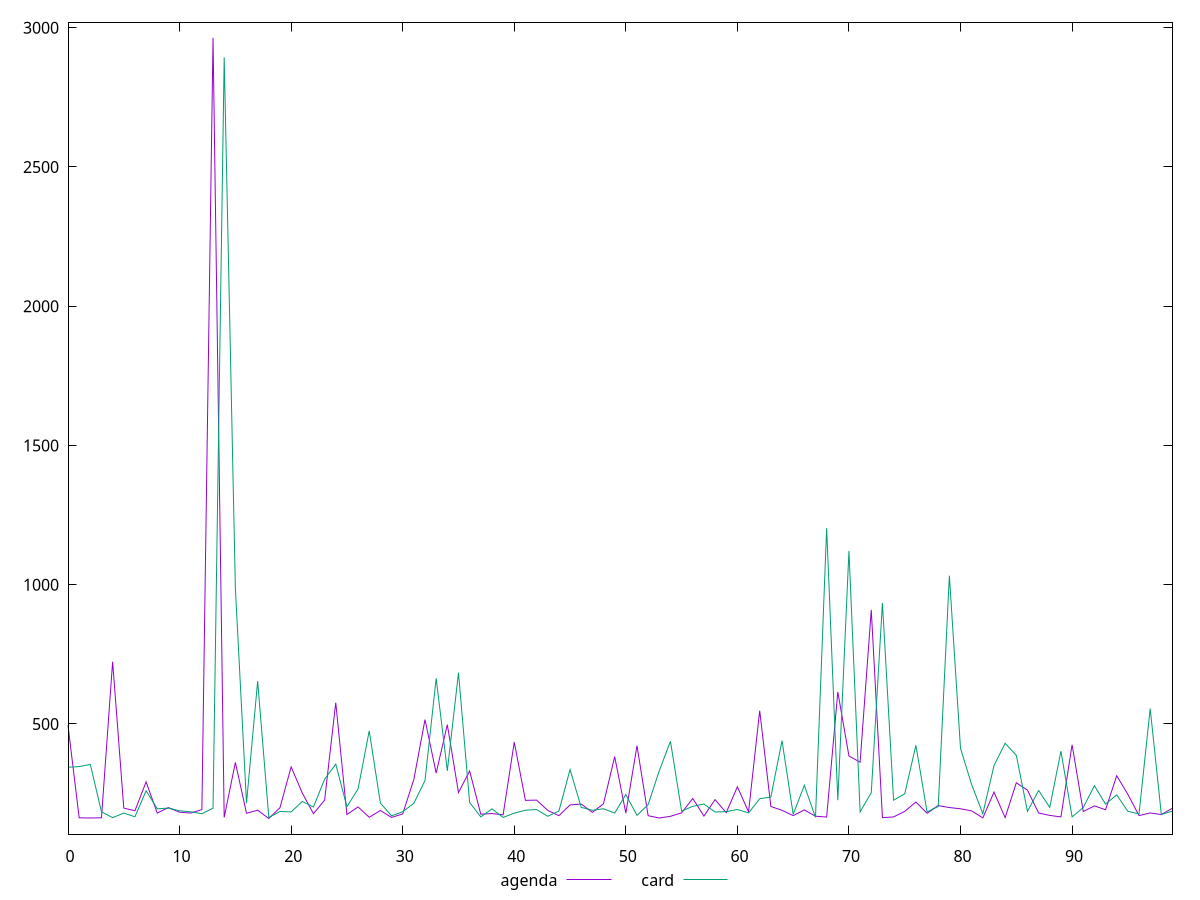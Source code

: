 reset

$agenda <<EOF
0 495.1010000000001
1 163.105
2 162.43200000000002
3 163.255
4 723.678
5 197.918
6 188.463
7 292.075
8 180.241
9 199.71800000000002
10 183.229
11 180.14399999999998
12 192.621
13 2963.203
14 164.479
15 361.782
16 179.601
17 190.53400000000002
18 160.572
19 199.52800000000002
20 345.894
21 252.27800000000002
22 177.828
23 226.386
24 576.4
25 174.83599999999998
26 202.156
27 165.01700000000002
28 189.38899999999998
29 164.492
30 177.071
31 301.24899999999997
32 515.694
33 323.651
34 497.635
35 253.80700000000002
36 331.297
37 176.159
38 178.353
39 173.731
40 434.725
41 225.84
42 226.62099999999998
43 189.881
44 170.79399999999998
45 209.31300000000002
46 212.678
47 182.618
48 213.603
49 382.758
50 179.802
51 421.845
52 170.711
53 162.411
54 168.476
55 180.936
56 232.49200000000002
57 169.34199999999998
58 228.398
59 181.489
60 274.607
61 184.375
62 547.816
63 203.661
64 190.11999999999998
65 170.984
66 191.27700000000002
67 168.893
68 165.866
69 615.172
70 385.04900000000004
71 362.626
72 909.8
73 163.667
74 166.27599999999998
75 186.219
76 219.713
77 179.35600000000002
78 207.07
79 199.908
80 195.557
81 187.875
82 162.79500000000002
83 255.498
84 163.785
85 288.929
86 262.484
87 180.421
88 171.754
89 166.40499999999997
90 425.438
91 185.819
92 205.901
93 192.006
94 314.10699999999997
95 247.34
96 171.089
97 180.561
98 174.774
99 197.50900000000001
EOF

$card <<EOF
0 344.751
1 346.95799999999986
2 354.6579999999999
3 184.788
4 163.71599999999998
5 179.953
6 166.83
7 260.222
8 195.564
9 197.95399999999998
10 188.351
11 184.825
12 177.85000000000002
13 197.46
14 2893.657
15 988.2220000000001
16 216.089
17 653.686
18 164.275
19 185.949
20 184.218
21 221.761
22 201.88299999999998
23 301.58500000000004
24 355.73699999999997
25 202.977
26 266.908
27 475.316
28 215.89000000000001
29 170.36700000000002
30 184.671
31 215.476
32 297.25
33 663.622
34 331.84299999999996
35 683.775
36 218.096
37 166.464
38 195.211
39 164.53
40 179.872
41 190.41600000000003
42 192.684
43 168.719
44 187.28099999999998
45 336.278
46 200.643
47 190.119
48 195.678
49 180.027
50 246.857
51 171.832
52 210.563
53 332.314
54 437.866
55 187.161
56 204.38199999999998
57 212.531
58 184.034
59 185.102
60 193.016
61 180.579
62 231.64100000000002
63 237.616
64 440.516
65 175.639
66 279.829
67 164.767
68 1202.897
69 226.31099999999998
70 1121.2359999999999
71 184.441
72 253.14400000000003
73 934.415
74 226.369
75 249.422
76 423.453
77 184.317
78 204.00900000000001
79 1032.307
80 411.961
81 281.902
82 178.015
83 350.752
84 430.623
85 387.379
86 186.36599999999999
87 261.162
88 200.619
89 402.43
90 166.439
91 199.936
92 278.474
93 212.279
94 245.353
95 186.391
96 176.969
97 555.536
98 174.929
99 187.332
EOF

set key outside below
set xrange [0:99]
set yrange [104.51938000000001:3019.25562]
set trange [104.51938000000001:3019.25562]
set terminal svg size 640, 520 enhanced background rgb 'white'
set output "reports/report_00028_2021-02-24T12-49-42.674Z/server-response-time/comparison/line/1_vs_2.svg"

plot $agenda title "agenda" with line, \
     $card title "card" with line

reset
